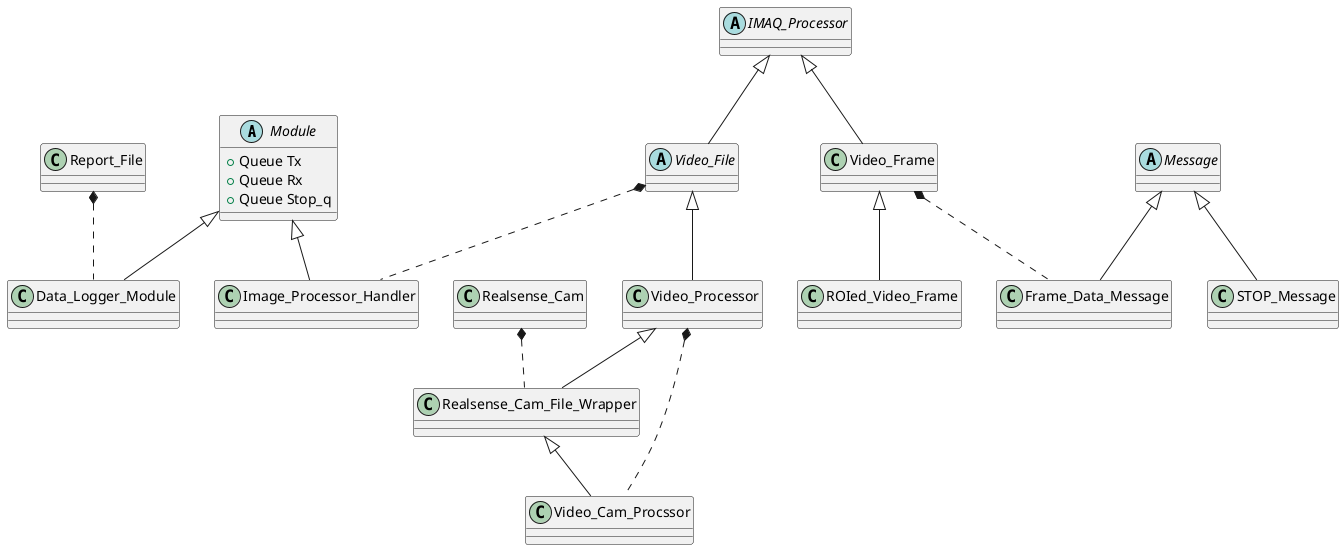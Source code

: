 @startuml

abstract class Module{
    {field} +Queue Tx
    {field} +Queue Rx
    {field} +Queue Stop_q
}

class Report_File{
}

class Data_Logger_Module{
}

Module <|-- Data_Logger_Module
Report_File *.. Data_Logger_Module


abstract class IMAQ_Processor{
}

class Video_Frame{
}

IMAQ_Processor <|-- Video_Frame

class ROIed_Video_Frame{
}

Video_Frame <|-- ROIed_Video_Frame

abstract class Video_File{
}

IMAQ_Processor <|-- Video_File

class Image_Processor_Handler{
}

Module <|-- Image_Processor_Handler
Video_File *.. Image_Processor_Handler

class Video_Processor{
}

Video_File <|-- Video_Processor

class Realsense_Cam{
}

class Realsense_Cam_File_Wrapper{
}

Realsense_Cam *.. Realsense_Cam_File_Wrapper
Video_Processor <|-- Realsense_Cam_File_Wrapper

class Video_Cam_Procssor{
}

Realsense_Cam_File_Wrapper <|-- Video_Cam_Procssor
Video_Processor *.. Video_Cam_Procssor

abstract class Message{
}

class STOP_Message{
}

Message <|-- STOP_Message

class Frame_Data_Message{
}

Message <|-- Frame_Data_Message
Video_Frame *.. Frame_Data_Message

@enduml